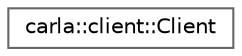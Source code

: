digraph "类继承关系图"
{
 // INTERACTIVE_SVG=YES
 // LATEX_PDF_SIZE
  bgcolor="transparent";
  edge [fontname=Helvetica,fontsize=10,labelfontname=Helvetica,labelfontsize=10];
  node [fontname=Helvetica,fontsize=10,shape=box,height=0.2,width=0.4];
  rankdir="LR";
  Node0 [id="Node000000",label="carla::client::Client",height=0.2,width=0.4,color="grey40", fillcolor="white", style="filled",URL="$d6/d8c/classcarla_1_1client_1_1Client.html",tooltip=" "];
}
